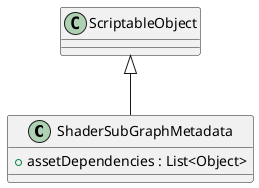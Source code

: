@startuml
class ShaderSubGraphMetadata {
    + assetDependencies : List<Object>
}
ScriptableObject <|-- ShaderSubGraphMetadata
@enduml
